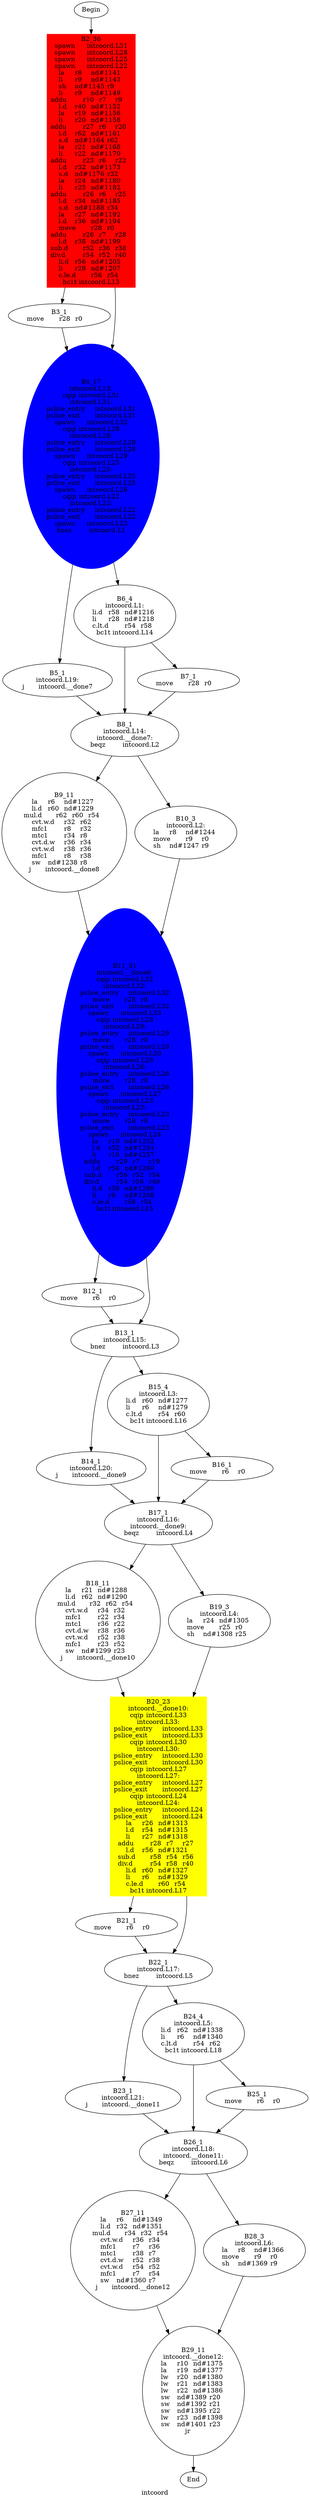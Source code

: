 digraph G{
	label = "intcoord"	style = "dashed";
	color = purple;
	Node0 [label = "Begin"];
	Node0 -> {Node2 }
	Node1 [label = "End"];
	Node1 -> {}
	Node2 [label = "B2_36\nspawn	intcoord.L31\nspawn	intcoord.L28\nspawn	intcoord.L25\nspawn	intcoord.L22\nla	r8	nd#1141	\nli	r9	nd#1143	\nsh	nd#1145	r9	\nli	r9	nd#1149	\naddu	r10	r7	r9	\nl.d	r40	nd#1152	\nla	r19	nd#1156	\nli	r20	nd#1158	\naddu	r27	r6	r20	\nl.d	r62	nd#1161	\ns.d	nd#1164	r62	\nla	r21	nd#1168	\nli	r22	nd#1170	\naddu	r23	r6	r22	\nl.d	r32	nd#1173	\ns.d	nd#1176	r32	\nla	r24	nd#1180	\nli	r25	nd#1182	\naddu	r26	r6	r25	\nl.d	r34	nd#1185	\ns.d	nd#1188	r34	\nla	r27	nd#1192	\nl.d	r36	nd#1194	\nmove	r28	r0	\naddu	r26	r7	r28	\nl.d	r38	nd#1199	\nsub.d	r52	r36	r38	\ndiv.d	r54	r52	r40	\nli.d	r56	nd#1205	\nli	r28	nd#1207	\nc.le.d	r56	r54	\nbc1t	intcoord.L13\n"];
	Node2 -> {Node3 Node4 }
	Node3 [label = "B3_1\nmove	r28	r0	\n"];
	Node3 -> {Node4 }
	Node4 [label = "B4_17\nintcoord.L13:\ncqip	intcoord.L31\nintcoord.L31:\npslice_entry	intcoord.L31\npslice_exit	intcoord.L31\nspawn	intcoord.L32\ncqip	intcoord.L28\nintcoord.L28:\npslice_entry	intcoord.L28\npslice_exit	intcoord.L28\nspawn	intcoord.L29\ncqip	intcoord.L25\nintcoord.L25:\npslice_entry	intcoord.L25\npslice_exit	intcoord.L25\nspawn	intcoord.L26\ncqip	intcoord.L22\nintcoord.L22:\npslice_entry	intcoord.L22\npslice_exit	intcoord.L22\nspawn	intcoord.L23\nbnez	intcoord.L1\n"];
	Node4 -> {Node5 Node6 }
	Node5 [label = "B5_1\nintcoord.L19:\nj	intcoord.__done7\n"];
	Node5 -> {Node8 }
	Node6 [label = "B6_4\nintcoord.L1:\nli.d	r58	nd#1216	\nli	r28	nd#1218	\nc.lt.d	r54	r58	\nbc1t	intcoord.L14\n"];
	Node6 -> {Node7 Node8 }
	Node7 [label = "B7_1\nmove	r28	r0	\n"];
	Node7 -> {Node8 }
	Node8 [label = "B8_1\nintcoord.L14:\nintcoord.__done7:\nbeqz	intcoord.L2\n"];
	Node8 -> {Node9 Node10 }
	Node9 [label = "B9_11\nla	r6	nd#1227	\nli.d	r60	nd#1229	\nmul.d	r62	r60	r54	\ncvt.w.d	r32	r62	\nmfc1	r8	r32	\nmtc1	r34	r8	\ncvt.d.w	r36	r34	\ncvt.w.d	r38	r36	\nmfc1	r8	r38	\nsw	nd#1238	r8	\nj	intcoord.__done8\n"];
	Node9 -> {Node11 }
	Node10 [label = "B10_3\nintcoord.L2:\nla	r8	nd#1244	\nmove	r9	r0	\nsh	nd#1247	r9	\n"];
	Node10 -> {Node11 }
	Node11 [label = "B11_31\nintcoord.__done8:\ncqip	intcoord.L32\nintcoord.L32:\npslice_entry	intcoord.L32\nmove	r28	r0	\npslice_exit	intcoord.L32\nspawn	intcoord.L33\ncqip	intcoord.L29\nintcoord.L29:\npslice_entry	intcoord.L29\nmove	r28	r0	\npslice_exit	intcoord.L29\nspawn	intcoord.L30\ncqip	intcoord.L26\nintcoord.L26:\npslice_entry	intcoord.L26\nmove	r28	r0	\npslice_exit	intcoord.L26\nspawn	intcoord.L27\ncqip	intcoord.L23\nintcoord.L23:\npslice_entry	intcoord.L23\nmove	r28	r0	\npslice_exit	intcoord.L23\nspawn	intcoord.L24\nla	r10	nd#1252	\nl.d	r52	nd#1254	\nli	r19	nd#1257	\naddu	r20	r7	r19	\nl.d	r54	nd#1260	\nsub.d	r56	r52	r54	\ndiv.d	r54	r56	r40	\nli.d	r58	nd#1266	\nli	r6	nd#1268	\nc.le.d	r58	r54	\nbc1t	intcoord.L15\n"];
	Node11 -> {Node12 Node13 }
	Node12 [label = "B12_1\nmove	r6	r0	\n"];
	Node12 -> {Node13 }
	Node13 [label = "B13_1\nintcoord.L15:\nbnez	intcoord.L3\n"];
	Node13 -> {Node14 Node15 }
	Node14 [label = "B14_1\nintcoord.L20:\nj	intcoord.__done9\n"];
	Node14 -> {Node17 }
	Node15 [label = "B15_4\nintcoord.L3:\nli.d	r60	nd#1277	\nli	r6	nd#1279	\nc.lt.d	r54	r60	\nbc1t	intcoord.L16\n"];
	Node15 -> {Node16 Node17 }
	Node16 [label = "B16_1\nmove	r6	r0	\n"];
	Node16 -> {Node17 }
	Node17 [label = "B17_1\nintcoord.L16:\nintcoord.__done9:\nbeqz	intcoord.L4\n"];
	Node17 -> {Node18 Node19 }
	Node18 [label = "B18_11\nla	r21	nd#1288	\nli.d	r62	nd#1290	\nmul.d	r32	r62	r54	\ncvt.w.d	r34	r32	\nmfc1	r22	r34	\nmtc1	r36	r22	\ncvt.d.w	r38	r36	\ncvt.w.d	r52	r38	\nmfc1	r23	r52	\nsw	nd#1299	r23	\nj	intcoord.__done10\n"];
	Node18 -> {Node20 }
	Node19 [label = "B19_3\nintcoord.L4:\nla	r24	nd#1305	\nmove	r25	r0	\nsh	nd#1308	r25	\n"];
	Node19 -> {Node20 }
	Node20 [label = "B20_23\nintcoord.__done10:\ncqip	intcoord.L33\nintcoord.L33:\npslice_entry	intcoord.L33\npslice_exit	intcoord.L33\ncqip	intcoord.L30\nintcoord.L30:\npslice_entry	intcoord.L30\npslice_exit	intcoord.L30\ncqip	intcoord.L27\nintcoord.L27:\npslice_entry	intcoord.L27\npslice_exit	intcoord.L27\ncqip	intcoord.L24\nintcoord.L24:\npslice_entry	intcoord.L24\npslice_exit	intcoord.L24\nla	r26	nd#1313	\nl.d	r54	nd#1315	\nli	r27	nd#1318	\naddu	r28	r7	r27	\nl.d	r56	nd#1321	\nsub.d	r58	r54	r56	\ndiv.d	r54	r58	r40	\nli.d	r60	nd#1327	\nli	r6	nd#1329	\nc.le.d	r60	r54	\nbc1t	intcoord.L17\n"];
	Node20 -> {Node21 Node22 }
	Node21 [label = "B21_1\nmove	r6	r0	\n"];
	Node21 -> {Node22 }
	Node22 [label = "B22_1\nintcoord.L17:\nbnez	intcoord.L5\n"];
	Node22 -> {Node23 Node24 }
	Node23 [label = "B23_1\nintcoord.L21:\nj	intcoord.__done11\n"];
	Node23 -> {Node26 }
	Node24 [label = "B24_4\nintcoord.L5:\nli.d	r62	nd#1338	\nli	r6	nd#1340	\nc.lt.d	r54	r62	\nbc1t	intcoord.L18\n"];
	Node24 -> {Node25 Node26 }
	Node25 [label = "B25_1\nmove	r6	r0	\n"];
	Node25 -> {Node26 }
	Node26 [label = "B26_1\nintcoord.L18:\nintcoord.__done11:\nbeqz	intcoord.L6\n"];
	Node26 -> {Node27 Node28 }
	Node27 [label = "B27_11\nla	r6	nd#1349	\nli.d	r32	nd#1351	\nmul.d	r34	r32	r54	\ncvt.w.d	r36	r34	\nmfc1	r7	r36	\nmtc1	r38	r7	\ncvt.d.w	r52	r38	\ncvt.w.d	r54	r52	\nmfc1	r7	r54	\nsw	nd#1360	r7	\nj	intcoord.__done12\n"];
	Node27 -> {Node29 }
	Node28 [label = "B28_3\nintcoord.L6:\nla	r8	nd#1366	\nmove	r9	r0	\nsh	nd#1369	r9	\n"];
	Node28 -> {Node29 }
	Node29 [label = "B29_11\nintcoord.__done12:\nla	r10	nd#1375	\nla	r19	nd#1377	\nlw	r20	nd#1380	\nlw	r21	nd#1383	\nlw	r22	nd#1386	\nsw	nd#1389	r20	\nsw	nd#1392	r21	\nsw	nd#1395	r22	\nlw	r23	nd#1398	\nsw	nd#1401	r23	\njr	\n"];
	Node29 -> {Node1 }
	Node2 [shape = box ,style=filled ,color=red];
	Node2 [shape = box ,style=filled ,color=red];
	Node2 [shape = box ,style=filled ,color=red];
	Node2 [shape = box ,style=filled ,color=red];
	Node4 [shape = ellipse ,style=filled ,color=blue];
	Node4 [shape = ellipse ,style=filled ,color=blue];
	Node4 [shape = ellipse ,style=filled ,color=blue];
	Node4 [shape = ellipse ,style=filled ,color=blue];
	Node11 [shape = ellipse ,style=filled ,color=blue];
	Node11 [shape = ellipse ,style=filled ,color=blue];
	Node11 [shape = ellipse ,style=filled ,color=blue];
	Node11 [shape = ellipse ,style=filled ,color=blue];
	Node20 [shape = polygon ,style=filled ,color=yellow];
	Node20 [shape = polygon ,style=filled ,color=yellow];
	Node20 [shape = polygon ,style=filled ,color=yellow];
	Node20 [shape = polygon ,style=filled ,color=yellow];
}
